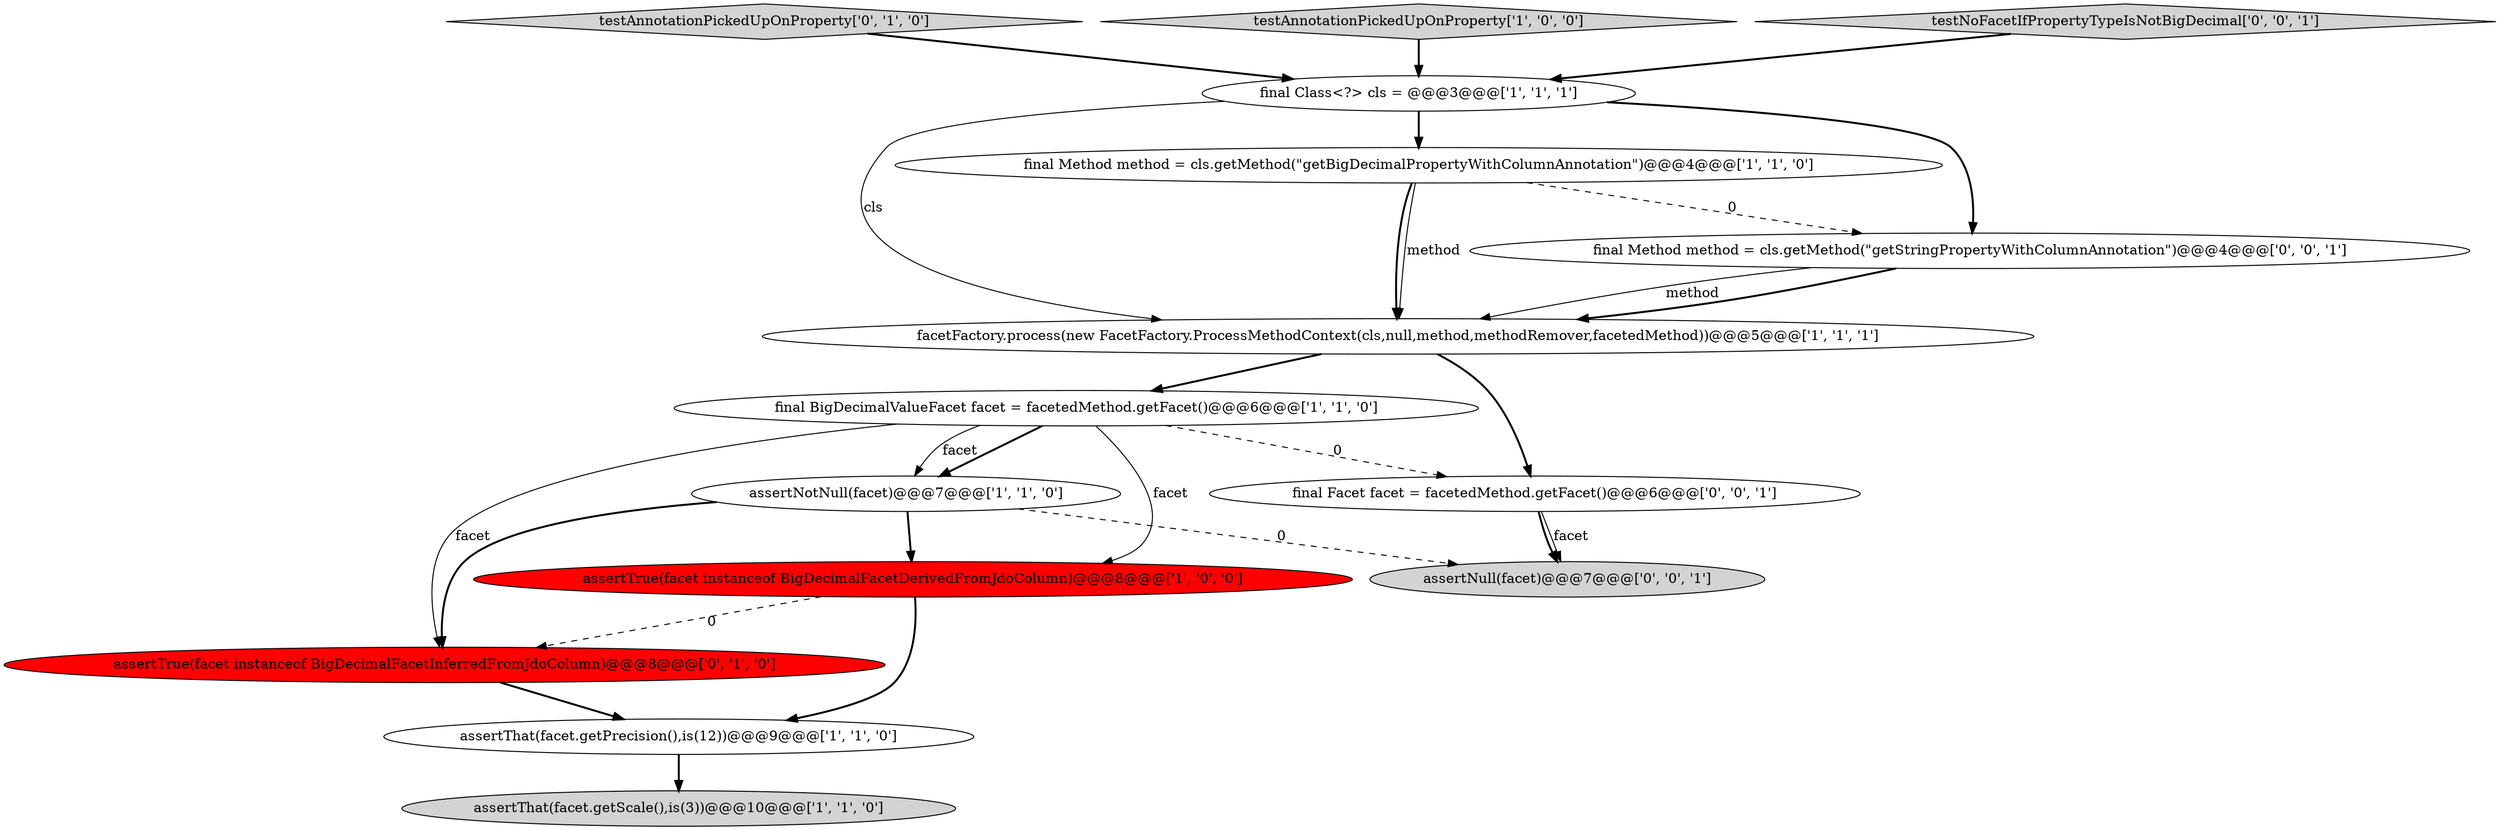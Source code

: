 digraph {
14 [style = filled, label = "final Facet facet = facetedMethod.getFacet()@@@6@@@['0', '0', '1']", fillcolor = white, shape = ellipse image = "AAA0AAABBB3BBB"];
1 [style = filled, label = "facetFactory.process(new FacetFactory.ProcessMethodContext(cls,null,method,methodRemover,facetedMethod))@@@5@@@['1', '1', '1']", fillcolor = white, shape = ellipse image = "AAA0AAABBB1BBB"];
5 [style = filled, label = "final Class<?> cls = @@@3@@@['1', '1', '1']", fillcolor = white, shape = ellipse image = "AAA0AAABBB1BBB"];
8 [style = filled, label = "assertNotNull(facet)@@@7@@@['1', '1', '0']", fillcolor = white, shape = ellipse image = "AAA0AAABBB1BBB"];
10 [style = filled, label = "assertTrue(facet instanceof BigDecimalFacetInferredFromJdoColumn)@@@8@@@['0', '1', '0']", fillcolor = red, shape = ellipse image = "AAA1AAABBB2BBB"];
7 [style = filled, label = "assertThat(facet.getPrecision(),is(12))@@@9@@@['1', '1', '0']", fillcolor = white, shape = ellipse image = "AAA0AAABBB1BBB"];
9 [style = filled, label = "testAnnotationPickedUpOnProperty['0', '1', '0']", fillcolor = lightgray, shape = diamond image = "AAA0AAABBB2BBB"];
2 [style = filled, label = "testAnnotationPickedUpOnProperty['1', '0', '0']", fillcolor = lightgray, shape = diamond image = "AAA0AAABBB1BBB"];
3 [style = filled, label = "final BigDecimalValueFacet facet = facetedMethod.getFacet()@@@6@@@['1', '1', '0']", fillcolor = white, shape = ellipse image = "AAA0AAABBB1BBB"];
0 [style = filled, label = "final Method method = cls.getMethod(\"getBigDecimalPropertyWithColumnAnnotation\")@@@4@@@['1', '1', '0']", fillcolor = white, shape = ellipse image = "AAA0AAABBB1BBB"];
6 [style = filled, label = "assertTrue(facet instanceof BigDecimalFacetDerivedFromJdoColumn)@@@8@@@['1', '0', '0']", fillcolor = red, shape = ellipse image = "AAA1AAABBB1BBB"];
12 [style = filled, label = "testNoFacetIfPropertyTypeIsNotBigDecimal['0', '0', '1']", fillcolor = lightgray, shape = diamond image = "AAA0AAABBB3BBB"];
4 [style = filled, label = "assertThat(facet.getScale(),is(3))@@@10@@@['1', '1', '0']", fillcolor = lightgray, shape = ellipse image = "AAA0AAABBB1BBB"];
11 [style = filled, label = "final Method method = cls.getMethod(\"getStringPropertyWithColumnAnnotation\")@@@4@@@['0', '0', '1']", fillcolor = white, shape = ellipse image = "AAA0AAABBB3BBB"];
13 [style = filled, label = "assertNull(facet)@@@7@@@['0', '0', '1']", fillcolor = lightgray, shape = ellipse image = "AAA0AAABBB3BBB"];
8->10 [style = bold, label=""];
12->5 [style = bold, label=""];
11->1 [style = bold, label=""];
3->10 [style = solid, label="facet"];
11->1 [style = solid, label="method"];
14->13 [style = solid, label="facet"];
1->3 [style = bold, label=""];
3->6 [style = solid, label="facet"];
8->6 [style = bold, label=""];
0->11 [style = dashed, label="0"];
7->4 [style = bold, label=""];
10->7 [style = bold, label=""];
6->10 [style = dashed, label="0"];
8->13 [style = dashed, label="0"];
5->0 [style = bold, label=""];
0->1 [style = solid, label="method"];
0->1 [style = bold, label=""];
3->8 [style = bold, label=""];
9->5 [style = bold, label=""];
1->14 [style = bold, label=""];
5->11 [style = bold, label=""];
14->13 [style = bold, label=""];
3->14 [style = dashed, label="0"];
6->7 [style = bold, label=""];
3->8 [style = solid, label="facet"];
5->1 [style = solid, label="cls"];
2->5 [style = bold, label=""];
}
